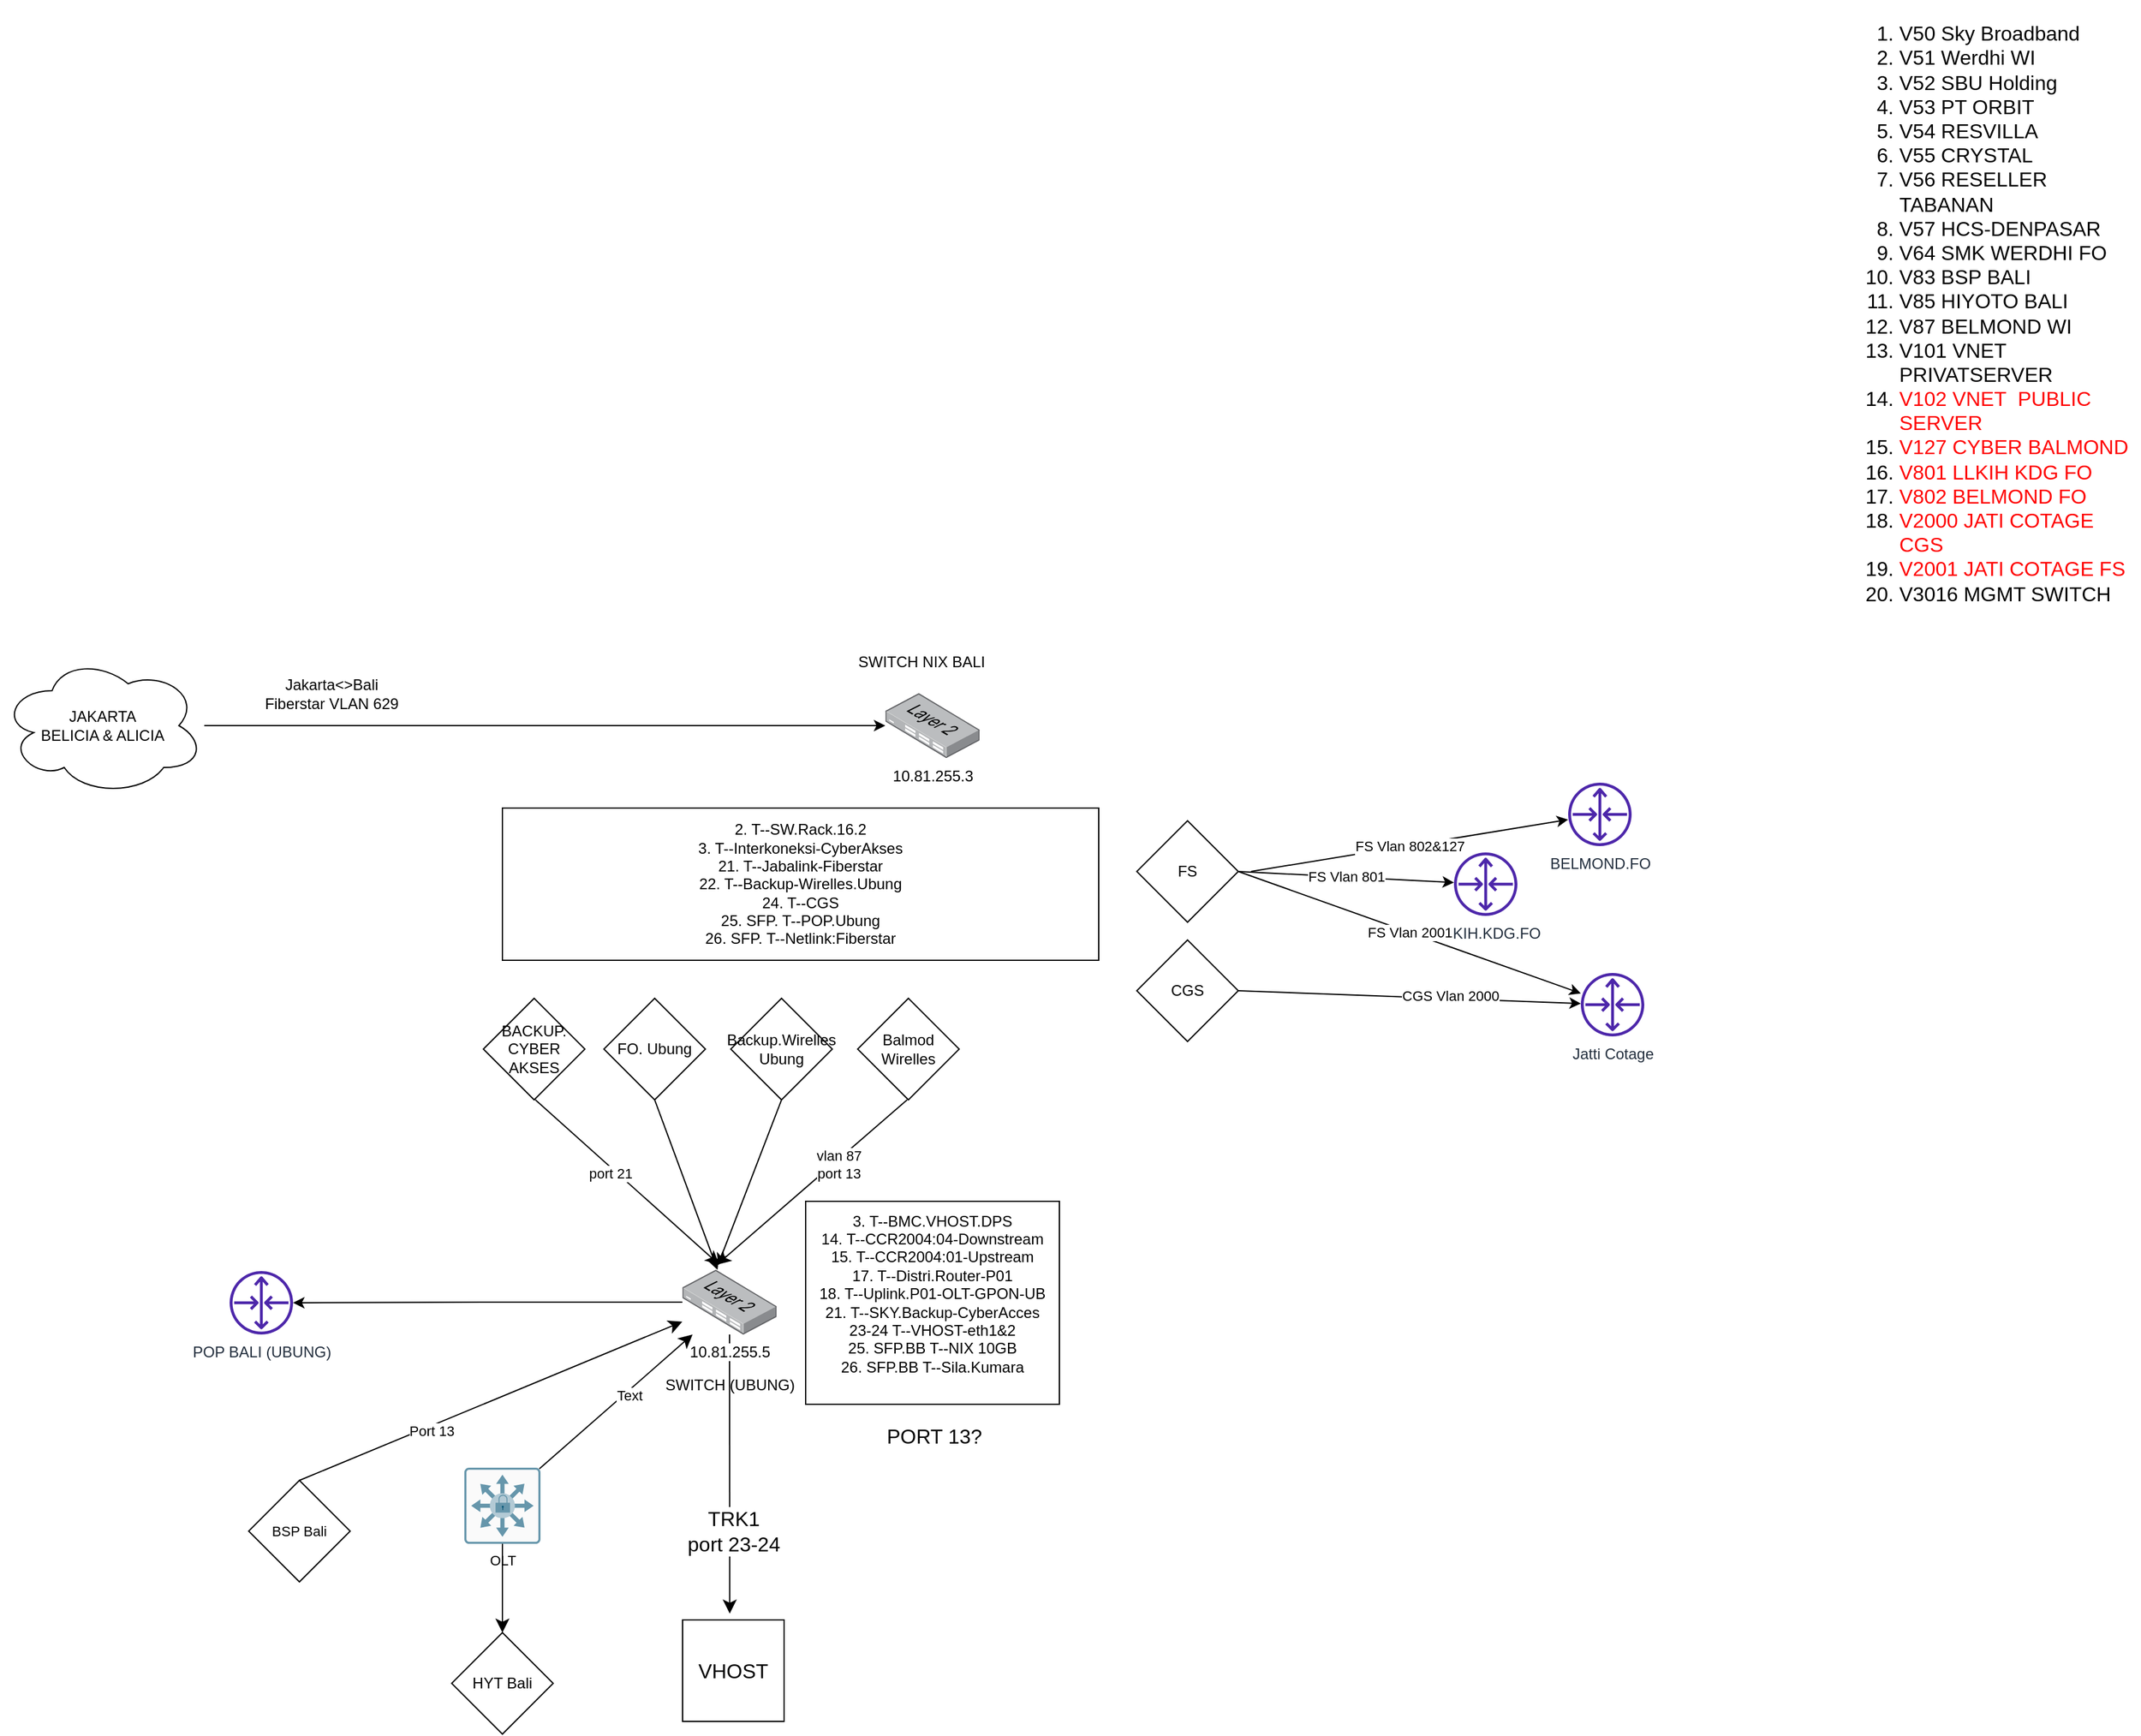 <mxfile version="20.8.10" type="github">
  <diagram id="OqgXAW-LPqEifzOETUMX" name="Page-1">
    <mxGraphModel dx="1114" dy="1762" grid="1" gridSize="10" guides="1" tooltips="1" connect="1" arrows="1" fold="1" page="1" pageScale="1" pageWidth="850" pageHeight="1100" math="0" shadow="0">
      <root>
        <mxCell id="0" />
        <mxCell id="1" parent="0" />
        <mxCell id="n1W2GSKpQ4CHd-G-5UiB-4" style="edgeStyle=orthogonalEdgeStyle;rounded=0;orthogonalLoop=1;jettySize=auto;html=1;" parent="1" source="n1W2GSKpQ4CHd-G-5UiB-1" target="n1W2GSKpQ4CHd-G-5UiB-3" edge="1">
          <mxGeometry relative="1" as="geometry" />
        </mxCell>
        <mxCell id="n1W2GSKpQ4CHd-G-5UiB-1" value="JAKARTA &lt;br&gt;BELICIA &amp;amp; ALICIA" style="ellipse;shape=cloud;whiteSpace=wrap;html=1;" parent="1" vertex="1">
          <mxGeometry x="5" y="-40" width="160" height="110" as="geometry" />
        </mxCell>
        <mxCell id="n1W2GSKpQ4CHd-G-5UiB-2" value="POP BALI (UBUNG)" style="sketch=0;outlineConnect=0;fontColor=#232F3E;gradientColor=none;fillColor=#4D27AA;strokeColor=none;dashed=0;verticalLabelPosition=bottom;verticalAlign=top;align=center;html=1;fontSize=12;fontStyle=0;aspect=fixed;pointerEvents=1;shape=mxgraph.aws4.router;" parent="1" vertex="1">
          <mxGeometry x="185" y="445" width="50" height="50" as="geometry" />
        </mxCell>
        <mxCell id="n1W2GSKpQ4CHd-G-5UiB-3" value="10.81.255.3" style="points=[];aspect=fixed;html=1;align=center;shadow=0;dashed=0;image;image=img/lib/allied_telesis/switch/Switch_24_port_L2.svg;" parent="1" vertex="1">
          <mxGeometry x="701.8" y="-10.5" width="74.4" height="51" as="geometry" />
        </mxCell>
        <mxCell id="n1W2GSKpQ4CHd-G-5UiB-5" value="SWITCH NIX BALI" style="text;html=1;align=center;verticalAlign=middle;resizable=0;points=[];autosize=1;strokeColor=none;fillColor=none;" parent="1" vertex="1">
          <mxGeometry x="670" y="-50" width="120" height="30" as="geometry" />
        </mxCell>
        <mxCell id="n1W2GSKpQ4CHd-G-5UiB-6" value="Jakarta&amp;lt;&amp;gt;Bali &lt;br&gt;Fiberstar VLAN 629" style="text;html=1;align=center;verticalAlign=middle;resizable=0;points=[];autosize=1;strokeColor=none;fillColor=none;" parent="1" vertex="1">
          <mxGeometry x="200" y="-30" width="130" height="40" as="geometry" />
        </mxCell>
        <mxCell id="n1W2GSKpQ4CHd-G-5UiB-12" style="edgeStyle=orthogonalEdgeStyle;rounded=0;orthogonalLoop=1;jettySize=auto;html=1;" parent="1" source="n1W2GSKpQ4CHd-G-5UiB-7" target="n1W2GSKpQ4CHd-G-5UiB-2" edge="1">
          <mxGeometry relative="1" as="geometry" />
        </mxCell>
        <mxCell id="nzgxpvjMlItlKBRoOEIS-2" style="edgeStyle=none;curved=1;rounded=0;orthogonalLoop=1;jettySize=auto;html=1;fontSize=12;fontColor=#FF0000;startSize=8;endSize=8;" edge="1" parent="1" source="n1W2GSKpQ4CHd-G-5UiB-7">
          <mxGeometry relative="1" as="geometry">
            <mxPoint x="579.181" y="715" as="targetPoint" />
          </mxGeometry>
        </mxCell>
        <mxCell id="nzgxpvjMlItlKBRoOEIS-5" value="&lt;font color=&quot;#000000&quot;&gt;TRK1 &lt;br&gt;port 23-24 &lt;/font&gt;" style="edgeLabel;html=1;align=center;verticalAlign=middle;resizable=0;points=[];fontSize=16;fontColor=#000000;" vertex="1" connectable="0" parent="nzgxpvjMlItlKBRoOEIS-2">
          <mxGeometry x="0.124" y="3" relative="1" as="geometry">
            <mxPoint y="31" as="offset" />
          </mxGeometry>
        </mxCell>
        <mxCell id="n1W2GSKpQ4CHd-G-5UiB-7" value="10.81.255.5" style="points=[];aspect=fixed;html=1;align=center;shadow=0;dashed=0;image;image=img/lib/allied_telesis/switch/Switch_24_port_L2.svg;" parent="1" vertex="1">
          <mxGeometry x="541.8" y="444" width="74.4" height="51" as="geometry" />
        </mxCell>
        <mxCell id="n1W2GSKpQ4CHd-G-5UiB-8" value="SWITCH (UBUNG)" style="text;html=1;align=center;verticalAlign=middle;resizable=0;points=[];autosize=1;strokeColor=none;fillColor=none;" parent="1" vertex="1">
          <mxGeometry x="514" y="520" width="130" height="30" as="geometry" />
        </mxCell>
        <mxCell id="n1W2GSKpQ4CHd-G-5UiB-9" value="&lt;div&gt;2. T--SW.Rack.16.2&lt;/div&gt;&lt;div&gt;3. T--Interkoneksi-CyberAkses&lt;/div&gt;&lt;div&gt;21. T--Jabalink-Fiberstar&lt;/div&gt;&lt;div&gt;22. T--Backup-Wirelles.Ubung&lt;/div&gt;&lt;div&gt;24. T--CGS&lt;/div&gt;&lt;div&gt;25. SFP. T--POP.Ubung&lt;/div&gt;&lt;div&gt;26. SFP. T--Netlink:Fiberstar&lt;br&gt;&lt;/div&gt;" style="whiteSpace=wrap;html=1;align=center;" parent="1" vertex="1">
          <mxGeometry x="400" y="80" width="470" height="120" as="geometry" />
        </mxCell>
        <mxCell id="n1W2GSKpQ4CHd-G-5UiB-11" value="&lt;div&gt;&lt;br&gt;3. T--BMC.VHOST.DPS&lt;/div&gt;&lt;div&gt;14. T--CCR2004:04-Downstream&lt;/div&gt;&lt;div&gt;15. T--CCR2004:01-Upstream&lt;/div&gt;&lt;div&gt;17. T--Distri.Router-P01&lt;/div&gt;&lt;div&gt;18. T--Uplink.P01-OLT-GPON-UB&lt;/div&gt;&lt;div&gt;21. T--SKY.Backup-CyberAcces&lt;/div&gt;&lt;div&gt;23-24 T--VHOST-eth1&amp;amp;2&lt;/div&gt;&lt;div&gt;25. SFP.BB T--NIX 10GB&lt;/div&gt;&lt;div&gt;26. SFP.BB T--Sila.Kumara&lt;br&gt;&lt;/div&gt;&lt;div&gt;&lt;br&gt;&lt;/div&gt;&lt;div&gt;&lt;br&gt;&lt;/div&gt;" style="whiteSpace=wrap;html=1;align=center;" parent="1" vertex="1">
          <mxGeometry x="639" y="390" width="200" height="160" as="geometry" />
        </mxCell>
        <mxCell id="n1W2GSKpQ4CHd-G-5UiB-13" value="Jatti Cotage" style="sketch=0;outlineConnect=0;fontColor=#232F3E;gradientColor=none;fillColor=#4D27AA;strokeColor=none;dashed=0;verticalLabelPosition=bottom;verticalAlign=top;align=center;html=1;fontSize=12;fontStyle=0;aspect=fixed;pointerEvents=1;shape=mxgraph.aws4.router;" parent="1" vertex="1">
          <mxGeometry x="1250" y="210" width="50" height="50" as="geometry" />
        </mxCell>
        <mxCell id="n1W2GSKpQ4CHd-G-5UiB-15" value="" style="endArrow=classic;html=1;rounded=0;exitX=1;exitY=0.5;exitDx=0;exitDy=0;" parent="1" source="n1W2GSKpQ4CHd-G-5UiB-22" target="n1W2GSKpQ4CHd-G-5UiB-13" edge="1">
          <mxGeometry width="50" height="50" relative="1" as="geometry">
            <mxPoint x="880" y="80" as="sourcePoint" />
            <mxPoint x="470" y="25" as="targetPoint" />
          </mxGeometry>
        </mxCell>
        <mxCell id="n1W2GSKpQ4CHd-G-5UiB-16" value="CGS Vlan 2000" style="edgeLabel;html=1;align=center;verticalAlign=middle;resizable=0;points=[];" parent="n1W2GSKpQ4CHd-G-5UiB-15" vertex="1" connectable="0">
          <mxGeometry x="0.238" y="2" relative="1" as="geometry">
            <mxPoint as="offset" />
          </mxGeometry>
        </mxCell>
        <mxCell id="n1W2GSKpQ4CHd-G-5UiB-17" value="LL.KIH.KDG.FO" style="sketch=0;outlineConnect=0;fontColor=#232F3E;gradientColor=none;fillColor=#4D27AA;strokeColor=none;dashed=0;verticalLabelPosition=bottom;verticalAlign=top;align=center;html=1;fontSize=12;fontStyle=0;aspect=fixed;pointerEvents=1;shape=mxgraph.aws4.router;" parent="1" vertex="1">
          <mxGeometry x="1150" y="115" width="50" height="50" as="geometry" />
        </mxCell>
        <mxCell id="n1W2GSKpQ4CHd-G-5UiB-18" value="FS Vlan 801" style="endArrow=classic;html=1;rounded=0;exitX=1;exitY=0.5;exitDx=0;exitDy=0;" parent="1" source="n1W2GSKpQ4CHd-G-5UiB-21" target="n1W2GSKpQ4CHd-G-5UiB-17" edge="1">
          <mxGeometry width="50" height="50" relative="1" as="geometry">
            <mxPoint x="1030" y="175" as="sourcePoint" />
            <mxPoint x="140" y="25" as="targetPoint" />
          </mxGeometry>
        </mxCell>
        <mxCell id="n1W2GSKpQ4CHd-G-5UiB-19" value="BELMOND.FO" style="sketch=0;outlineConnect=0;fontColor=#232F3E;gradientColor=none;fillColor=#4D27AA;strokeColor=none;dashed=0;verticalLabelPosition=bottom;verticalAlign=top;align=center;html=1;fontSize=12;fontStyle=0;aspect=fixed;pointerEvents=1;shape=mxgraph.aws4.router;" parent="1" vertex="1">
          <mxGeometry x="1240" y="60" width="50" height="50" as="geometry" />
        </mxCell>
        <mxCell id="n1W2GSKpQ4CHd-G-5UiB-20" value="FS Vlan 802&amp;amp;127" style="endArrow=classic;html=1;rounded=0;" parent="1" target="n1W2GSKpQ4CHd-G-5UiB-19" edge="1">
          <mxGeometry width="50" height="50" relative="1" as="geometry">
            <mxPoint x="990" y="130" as="sourcePoint" />
            <mxPoint x="140" y="25" as="targetPoint" />
          </mxGeometry>
        </mxCell>
        <mxCell id="n1W2GSKpQ4CHd-G-5UiB-21" value="FS" style="rhombus;whiteSpace=wrap;html=1;" parent="1" vertex="1">
          <mxGeometry x="900" y="90" width="80" height="80" as="geometry" />
        </mxCell>
        <mxCell id="n1W2GSKpQ4CHd-G-5UiB-22" value="&lt;div&gt;CGS&lt;/div&gt;" style="rhombus;whiteSpace=wrap;html=1;" parent="1" vertex="1">
          <mxGeometry x="900" y="184" width="80" height="80" as="geometry" />
        </mxCell>
        <mxCell id="n1W2GSKpQ4CHd-G-5UiB-23" value="FS Vlan 2001" style="endArrow=classic;html=1;rounded=0;exitX=1;exitY=0.5;exitDx=0;exitDy=0;" parent="1" source="n1W2GSKpQ4CHd-G-5UiB-21" target="n1W2GSKpQ4CHd-G-5UiB-13" edge="1">
          <mxGeometry width="50" height="50" relative="1" as="geometry">
            <mxPoint x="990" y="135" as="sourcePoint" />
            <mxPoint x="1070" y="75" as="targetPoint" />
          </mxGeometry>
        </mxCell>
        <mxCell id="n1W2GSKpQ4CHd-G-5UiB-24" value="Backup.Wirelles&lt;br&gt;Ubung" style="rhombus;whiteSpace=wrap;html=1;" parent="1" vertex="1">
          <mxGeometry x="580" y="230" width="80" height="80" as="geometry" />
        </mxCell>
        <mxCell id="n1W2GSKpQ4CHd-G-5UiB-25" value="FO. Ubung" style="rhombus;whiteSpace=wrap;html=1;" parent="1" vertex="1">
          <mxGeometry x="480" y="230" width="80" height="80" as="geometry" />
        </mxCell>
        <mxCell id="n1W2GSKpQ4CHd-G-5UiB-26" value="" style="endArrow=classic;html=1;rounded=0;exitX=0.5;exitY=1;exitDx=0;exitDy=0;" parent="1" source="n1W2GSKpQ4CHd-G-5UiB-25" target="n1W2GSKpQ4CHd-G-5UiB-7" edge="1">
          <mxGeometry width="50" height="50" relative="1" as="geometry">
            <mxPoint x="380" y="420" as="sourcePoint" />
            <mxPoint x="430" y="370" as="targetPoint" />
          </mxGeometry>
        </mxCell>
        <mxCell id="n1W2GSKpQ4CHd-G-5UiB-27" value="" style="endArrow=classic;html=1;rounded=0;exitX=0.5;exitY=1;exitDx=0;exitDy=0;" parent="1" source="n1W2GSKpQ4CHd-G-5UiB-24" edge="1">
          <mxGeometry width="50" height="50" relative="1" as="geometry">
            <mxPoint x="430" y="410" as="sourcePoint" />
            <mxPoint x="570" y="440" as="targetPoint" />
          </mxGeometry>
        </mxCell>
        <mxCell id="PtzL0Ar7DMLRvEQvI9qJ-1" value="&lt;div align=&quot;left&quot;&gt;&lt;ol&gt;&lt;li&gt;V50 Sky Broadband&lt;/li&gt;&lt;li&gt;V51 Werdhi WI&lt;/li&gt;&lt;li&gt;V52 SBU Holding&lt;/li&gt;&lt;li&gt;V53 PT ORBIT&lt;/li&gt;&lt;li&gt;V54 RESVILLA&lt;/li&gt;&lt;li&gt;V55 CRYSTAL&lt;/li&gt;&lt;li&gt;V56 RESELLER TABANAN&lt;/li&gt;&lt;li&gt;V57 HCS-DENPASAR&lt;/li&gt;&lt;li&gt;V64 SMK WERDHI FO&lt;/li&gt;&lt;li&gt;V83 BSP BALI&lt;/li&gt;&lt;li&gt;V85 HIYOTO BALI&lt;/li&gt;&lt;li&gt;V87 BELMOND WI&lt;/li&gt;&lt;li&gt;V101 VNET PRIVATSERVER&lt;/li&gt;&lt;li&gt;&lt;font color=&quot;#FF0000&quot;&gt;V102 VNET&amp;nbsp; PUBLIC SERVER&lt;/font&gt;&lt;/li&gt;&lt;li&gt;&lt;font color=&quot;#FF0000&quot;&gt;V127 CYBER BALMOND&lt;/font&gt;&lt;/li&gt;&lt;li&gt;&lt;font color=&quot;#FF0000&quot;&gt;V801 LLKIH KDG FO&lt;/font&gt;&lt;/li&gt;&lt;li&gt;&lt;font color=&quot;#FF0000&quot;&gt;V802 BELMOND FO&lt;/font&gt;&lt;/li&gt;&lt;li&gt;&lt;font color=&quot;#FF0000&quot;&gt;V2000 JATI COTAGE CGS&lt;/font&gt;&lt;/li&gt;&lt;li&gt;&lt;font color=&quot;#FF0000&quot;&gt;V2001 JATI COTAGE FS&lt;/font&gt;&lt;/li&gt;&lt;li&gt;V3016 MGMT SWITCH&lt;br&gt;&lt;/li&gt;&lt;/ol&gt;&lt;/div&gt;" style="rounded=0;whiteSpace=wrap;html=1;fontSize=16;strokeColor=#FFFFFF;" parent="1" vertex="1">
          <mxGeometry x="1460" y="-340" width="230" height="60" as="geometry" />
        </mxCell>
        <mxCell id="nzgxpvjMlItlKBRoOEIS-4" value="&lt;font color=&quot;#000000&quot;&gt;VHOST&lt;/font&gt;" style="whiteSpace=wrap;html=1;aspect=fixed;fontSize=16;fontColor=#FF0000;" vertex="1" parent="1">
          <mxGeometry x="542" y="720" width="80" height="80" as="geometry" />
        </mxCell>
        <mxCell id="nzgxpvjMlItlKBRoOEIS-6" value="BACKUP. CYBER AKSES" style="rhombus;whiteSpace=wrap;html=1;" vertex="1" parent="1">
          <mxGeometry x="385" y="230" width="80" height="80" as="geometry" />
        </mxCell>
        <mxCell id="nzgxpvjMlItlKBRoOEIS-7" value="" style="endArrow=classic;html=1;rounded=0;fontSize=12;fontColor=#000000;startSize=8;endSize=8;curved=1;exitX=0.5;exitY=1;exitDx=0;exitDy=0;" edge="1" parent="1">
          <mxGeometry width="50" height="50" relative="1" as="geometry">
            <mxPoint x="426" y="310" as="sourcePoint" />
            <mxPoint x="571" y="440" as="targetPoint" />
          </mxGeometry>
        </mxCell>
        <mxCell id="nzgxpvjMlItlKBRoOEIS-8" value="port 21" style="edgeLabel;html=1;align=center;verticalAlign=middle;resizable=0;points=[];fontSize=11;fontColor=#000000;" vertex="1" connectable="0" parent="nzgxpvjMlItlKBRoOEIS-7">
          <mxGeometry x="-0.154" y="-4" relative="1" as="geometry">
            <mxPoint as="offset" />
          </mxGeometry>
        </mxCell>
        <mxCell id="nzgxpvjMlItlKBRoOEIS-9" value="HYT Bali" style="rhombus;whiteSpace=wrap;html=1;" vertex="1" parent="1">
          <mxGeometry x="360" y="730" width="80" height="80" as="geometry" />
        </mxCell>
        <mxCell id="nzgxpvjMlItlKBRoOEIS-12" value="Balmod Wirelles" style="rhombus;whiteSpace=wrap;html=1;" vertex="1" parent="1">
          <mxGeometry x="680" y="230" width="80" height="80" as="geometry" />
        </mxCell>
        <mxCell id="nzgxpvjMlItlKBRoOEIS-13" value="" style="endArrow=classic;html=1;rounded=0;fontSize=12;fontColor=#000000;startSize=8;endSize=8;curved=1;exitX=0.5;exitY=1;exitDx=0;exitDy=0;" edge="1" parent="1">
          <mxGeometry width="50" height="50" relative="1" as="geometry">
            <mxPoint x="719" y="310" as="sourcePoint" />
            <mxPoint x="569" y="440" as="targetPoint" />
          </mxGeometry>
        </mxCell>
        <mxCell id="nzgxpvjMlItlKBRoOEIS-14" value="vlan 87 &lt;br style=&quot;font-size: 11px;&quot;&gt;port 13" style="edgeLabel;html=1;align=center;verticalAlign=middle;resizable=0;points=[];fontSize=11;fontColor=#000000;" vertex="1" connectable="0" parent="nzgxpvjMlItlKBRoOEIS-13">
          <mxGeometry x="-0.248" y="3" relative="1" as="geometry">
            <mxPoint as="offset" />
          </mxGeometry>
        </mxCell>
        <mxCell id="nzgxpvjMlItlKBRoOEIS-15" value="OLT" style="sketch=0;points=[[0.015,0.015,0],[0.985,0.015,0],[0.985,0.985,0],[0.015,0.985,0],[0.25,0,0],[0.5,0,0],[0.75,0,0],[1,0.25,0],[1,0.5,0],[1,0.75,0],[0.75,1,0],[0.5,1,0],[0.25,1,0],[0,0.75,0],[0,0.5,0],[0,0.25,0]];verticalLabelPosition=bottom;html=1;verticalAlign=top;aspect=fixed;align=center;pointerEvents=1;shape=mxgraph.cisco19.rect;prIcon=secure_catalyst_switch_subdued;fillColor=#FAFAFA;strokeColor=#6696AB;fontSize=11;fontColor=#000000;" vertex="1" parent="1">
          <mxGeometry x="370" y="600" width="60" height="60" as="geometry" />
        </mxCell>
        <mxCell id="nzgxpvjMlItlKBRoOEIS-16" value="" style="endArrow=classic;html=1;rounded=0;fontSize=11;fontColor=#000000;startSize=8;endSize=8;curved=1;exitX=0.985;exitY=0.015;exitDx=0;exitDy=0;exitPerimeter=0;" edge="1" parent="1" source="nzgxpvjMlItlKBRoOEIS-15" target="n1W2GSKpQ4CHd-G-5UiB-7">
          <mxGeometry width="50" height="50" relative="1" as="geometry">
            <mxPoint x="350" y="570" as="sourcePoint" />
            <mxPoint x="400" y="520" as="targetPoint" />
          </mxGeometry>
        </mxCell>
        <mxCell id="nzgxpvjMlItlKBRoOEIS-17" value="Text" style="edgeLabel;html=1;align=center;verticalAlign=middle;resizable=0;points=[];fontSize=11;fontColor=#000000;" vertex="1" connectable="0" parent="nzgxpvjMlItlKBRoOEIS-16">
          <mxGeometry x="0.146" y="-3" relative="1" as="geometry">
            <mxPoint x="-1" as="offset" />
          </mxGeometry>
        </mxCell>
        <mxCell id="nzgxpvjMlItlKBRoOEIS-18" value="" style="endArrow=classic;html=1;rounded=0;fontSize=11;fontColor=#000000;startSize=8;endSize=8;curved=1;exitX=0.5;exitY=1;exitDx=0;exitDy=0;exitPerimeter=0;entryX=0.5;entryY=0;entryDx=0;entryDy=0;" edge="1" parent="1" source="nzgxpvjMlItlKBRoOEIS-15" target="nzgxpvjMlItlKBRoOEIS-9">
          <mxGeometry width="50" height="50" relative="1" as="geometry">
            <mxPoint x="250" y="760" as="sourcePoint" />
            <mxPoint x="300" y="710" as="targetPoint" />
          </mxGeometry>
        </mxCell>
        <mxCell id="nzgxpvjMlItlKBRoOEIS-19" value="BSP Bali" style="rhombus;whiteSpace=wrap;html=1;fontSize=11;fontColor=#000000;" vertex="1" parent="1">
          <mxGeometry x="200" y="610" width="80" height="80" as="geometry" />
        </mxCell>
        <mxCell id="nzgxpvjMlItlKBRoOEIS-21" value="" style="endArrow=classic;html=1;rounded=0;fontSize=11;fontColor=#000000;startSize=8;endSize=8;curved=1;exitX=0.5;exitY=0;exitDx=0;exitDy=0;" edge="1" parent="1" source="nzgxpvjMlItlKBRoOEIS-19" target="n1W2GSKpQ4CHd-G-5UiB-7">
          <mxGeometry width="50" height="50" relative="1" as="geometry">
            <mxPoint x="250" y="600" as="sourcePoint" />
            <mxPoint x="310" y="650" as="targetPoint" />
          </mxGeometry>
        </mxCell>
        <mxCell id="nzgxpvjMlItlKBRoOEIS-22" value="Port 13" style="edgeLabel;html=1;align=center;verticalAlign=middle;resizable=0;points=[];fontSize=11;fontColor=#000000;" vertex="1" connectable="0" parent="nzgxpvjMlItlKBRoOEIS-21">
          <mxGeometry x="-0.32" y="-4" relative="1" as="geometry">
            <mxPoint as="offset" />
          </mxGeometry>
        </mxCell>
        <mxCell id="nzgxpvjMlItlKBRoOEIS-23" value="PORT 13?" style="text;html=1;align=center;verticalAlign=middle;resizable=0;points=[];autosize=1;strokeColor=none;fillColor=none;fontSize=16;fontColor=#000000;" vertex="1" parent="1">
          <mxGeometry x="690" y="560" width="100" height="30" as="geometry" />
        </mxCell>
      </root>
    </mxGraphModel>
  </diagram>
</mxfile>
